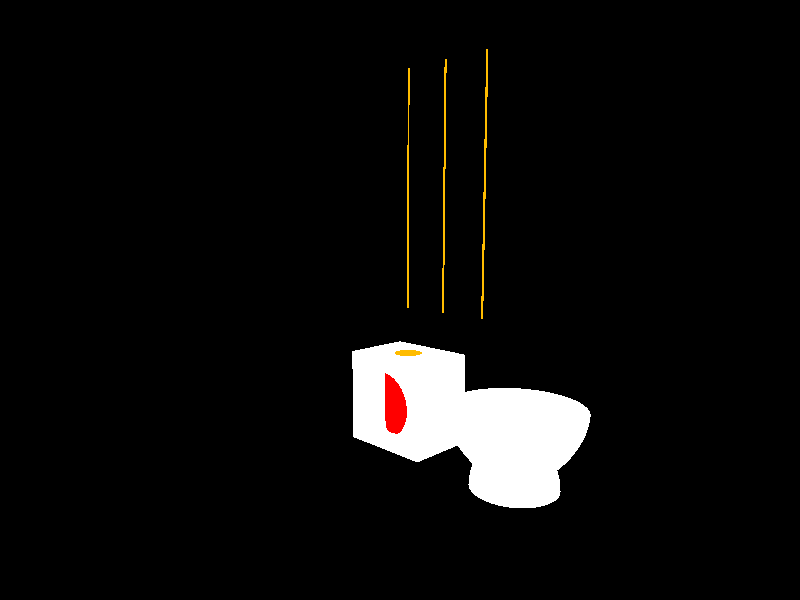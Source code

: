 #include "colors.inc"
#declare bol = difference {
    union {
        sor {
            4,
            <0,0>,
            <.7,0>,
            <1.3,1.1>,
            <.8,3>
            pigment { color White }
        }
        sor {
            4,
            <0,0>,
            <.9,0>,
            <1.4,1.2>,
            <1,2.2>
            pigment { color White }
            rotate <180,0,0>
            translate <0,.5,0>
            scale .6
        }
    }
    sor {
        4,
        <0,0>,
        <.7,0>,
        <1.3,1.1>,
        <.8,3> 
        pigment { color White }
        scale .99
        translate <0,.1,0>
    }
    translate <0,.4,0>
 }

#declare ambientador = union {
    difference {
        difference {
            box {
                <0,0,0><1.5,2,2>
                pigment {color White}
            }
            cylinder {
                <-1,1,1><3,1,1>,.7
                pigment {color White}
            }
        }
        cylinder {
            <.75,1,1><.75,3,1>,.3
            pigment {color Orange}
        }
    }
    cylinder {
        <.75,.3,1><.75,1.7,1>,.5
        pigment {color Red}
    }
    cylinder {
        <.75,1.7,1><.75,1.9,1>,.3
        pigment {color Orange}
    }
    cylinder {
        <.75,0,1><.75,5,1>,.02
        pigment {color Orange}
        translate <0,3,0>
    }
    cylinder {
        <.75,0,1><.75,5,1>,.02
        pigment {color Orange}
        translate <0,3,1>
    }
    cylinder {
        <.75,0,1><.75,5,1>,.02
        pigment {color Orange}
        translate <0,3,2>
    }
}

camera {
    location <10,5,10>
    look_at <0,3,0>
}

light_source {
    <10,10,10>
    color White
}

object {
    bol
    scale 1
    translate <1,0,4>
}

object {
    ambientador
    scale 1
    translate <0,0,0>
}

// Bol por roc
// Cosa cristal por estrusion
// Perfume por difference
// Esfera es sphere con diff de esferas mas pequeñas, burbujas, usar bucle y numeros aleatorios